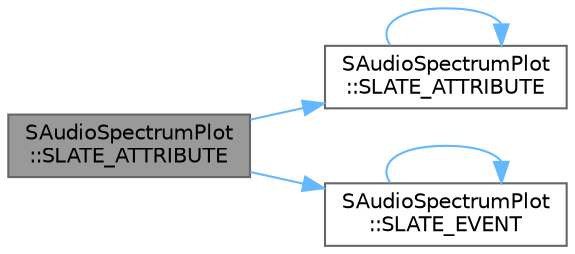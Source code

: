 digraph "SAudioSpectrumPlot::SLATE_ATTRIBUTE"
{
 // INTERACTIVE_SVG=YES
 // LATEX_PDF_SIZE
  bgcolor="transparent";
  edge [fontname=Helvetica,fontsize=10,labelfontname=Helvetica,labelfontsize=10];
  node [fontname=Helvetica,fontsize=10,shape=box,height=0.2,width=0.4];
  rankdir="LR";
  Node1 [id="Node000001",label="SAudioSpectrumPlot\l::SLATE_ATTRIBUTE",height=0.2,width=0.4,color="gray40", fillcolor="grey60", style="filled", fontcolor="black",tooltip=" "];
  Node1 -> Node2 [id="edge1_Node000001_Node000002",color="steelblue1",style="solid",tooltip=" "];
  Node2 [id="Node000002",label="SAudioSpectrumPlot\l::SLATE_ATTRIBUTE",height=0.2,width=0.4,color="grey40", fillcolor="white", style="filled",URL="$d7/d7d/classSAudioSpectrumPlot.html#a9e825e10eeea7016b8b252d7afb66eca",tooltip=" "];
  Node2 -> Node2 [id="edge2_Node000002_Node000002",color="steelblue1",style="solid",tooltip=" "];
  Node1 -> Node3 [id="edge3_Node000001_Node000003",color="steelblue1",style="solid",tooltip=" "];
  Node3 [id="Node000003",label="SAudioSpectrumPlot\l::SLATE_EVENT",height=0.2,width=0.4,color="grey40", fillcolor="white", style="filled",URL="$d7/d7d/classSAudioSpectrumPlot.html#a018ef68bf708797de39e51001edfa18c",tooltip=" "];
  Node3 -> Node3 [id="edge4_Node000003_Node000003",color="steelblue1",style="solid",tooltip=" "];
}
